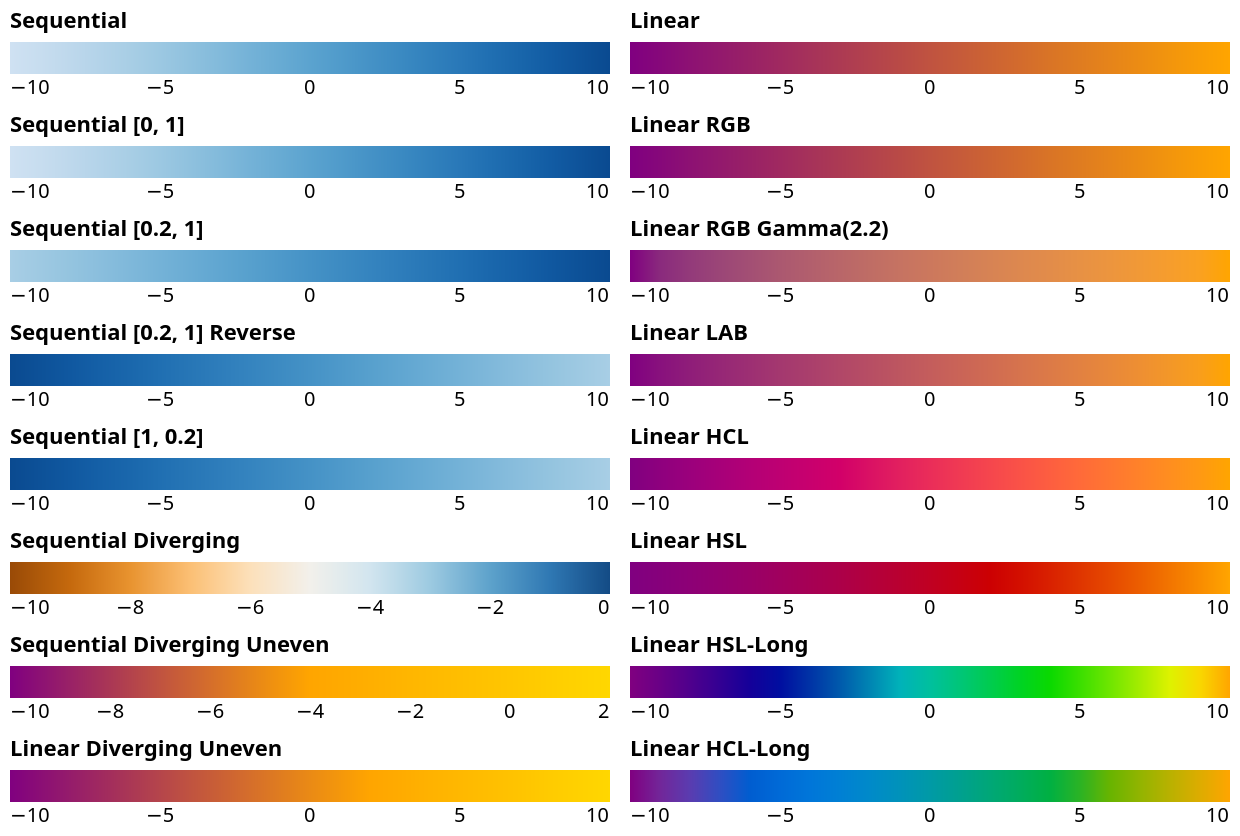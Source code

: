 {
  "$schema": "https://vega.github.io/schema/vega/v4.json",
  "padding": 5,

  "config": {
    "legend": {
      "offset": 5,
      "gradientDirection": "horizontal",
      "gradientLength": 300
    }
  },

  "signals": [
    {"name": "seqScheme", "value": "blues"},
    {"name": "linearRange", "value": ["purple", "orange"]}
  ],

  "data": [
    {
      "name": "table",
      "values": [
        {"u": -10}, {"u": 10}
      ]
    }
  ],

  "scales": [
    {
      "name": "seq0",
      "type": "sequential",
      "range": {"scheme": {"signal": "seqScheme"}},
      "domain": {"data": "table", "field": "u"}
    },
    {
      "name": "seq1",
      "type": "sequential",
      "range": {"scheme": {"signal": "seqScheme"}, "extent": [0, 1]},
      "domain": {"data": "table", "field": "u"}
    },
    {
      "name": "seq2",
      "type": "sequential",
      "range": {"scheme": {"signal": "seqScheme"}, "extent": [0.2, 1]},
      "domain": {"data": "table", "field": "u"}
    },
    {
      "name": "seq3",
      "type": "sequential",
      "range": {"scheme": {"signal": "seqScheme"}, "extent": [0.2, 1]},
      "reverse": true,
      "domain": {"data": "table", "field": "u"}
    },
    {
      "name": "seq4",
      "type": "sequential",
      "range": {"scheme": {"signal": "seqScheme"}, "extent": [1, 0.2]},
      "domain": {"data": "table", "field": "u"}
    },
    {
      "name": "seq5",
      "type": "sequential",
      "range": "diverging",
      "domain": {"data": "table", "field": "u"},
      "domainMid": 0
    },
    {
      "name": "seq6",
      "type": "sequential",
      "range": ["purple", "orange", "gold"],
      "domain": {"data": "table", "field": "u"},
      "domainMid": 2
    },
    {
      "name": "seq7",
      "type": "linear",
      "range": ["purple", "orange", "gold"],
      "domain": {"data": "table", "field": "u"},
      "domainMid": 2
    },

    {
      "name": "lin0",
      "type": "linear",
      "range": {"signal": "linearRange"},
      "domain": {"data": "table", "field": "u"}
    },
    {
      "name": "lin1",
      "type": "linear",
      "range": {"signal": "linearRange"},
      "interpolate": "rgb",
      "domain": {"data": "table", "field": "u"}
    },
    {
      "name": "lin2",
      "type": "linear",
      "range": {"signal": "linearRange"},
      "interpolate": {"type": "rgb", "gamma": 2.2},
      "domain": {"data": "table", "field": "u"}
    },
    {
      "name": "lin3",
      "type": "linear",
      "range": {"signal": "linearRange"},
      "interpolate": "lab",
      "domain": {"data": "table", "field": "u"}
    },
    {
      "name": "lin4",
      "type": "linear",
      "range": {"signal": "linearRange"},
      "interpolate": "hcl",
      "domain": {"data": "table", "field": "u"}
    },
    {
      "name": "lin5",
      "type": "linear",
      "range": {"signal": "linearRange"},
      "interpolate": "hsl",
      "domain": {"data": "table", "field": "u"}
    },
    {
      "name": "lin6",
      "type": "linear",
      "range": {"signal": "linearRange"},
      "interpolate": "hsl-long",
      "domain": {"data": "table", "field": "u"}
    },
    {
      "name": "lin7",
      "type": "linear",
      "range": {"signal": "linearRange"},
      "interpolate": "hcl-long",
      "domain": {"data": "table", "field": "u"}
    }
  ],

  "legends": [
    {"orient": "left",  "type": "gradient", "fill": "seq0", "title": "Sequential"},
    {"orient": "left",  "type": "gradient", "fill": "seq1", "title": "Sequential [0, 1]"},
    {"orient": "left",  "type": "gradient", "fill": "seq2", "title": "Sequential [0.2, 1]"},
    {"orient": "left",  "type": "gradient", "fill": "seq3", "title": "Sequential [0.2, 1] Reverse"},
    {"orient": "left",  "type": "gradient", "fill": "seq4", "title": "Sequential [1, 0.2]"},
    {"orient": "left",  "type": "gradient", "fill": "seq5", "title": "Sequential Diverging"},
    {"orient": "left",  "type": "gradient", "fill": "seq6", "title": "Sequential Diverging Uneven"},
    {"orient": "left",  "type": "gradient", "fill": "seq7", "title": "Linear Diverging Uneven"},
    {"orient": "right", "type": "gradient", "fill": "lin0", "title": "Linear"},
    {"orient": "right", "type": "gradient", "fill": "lin1", "title": "Linear RGB"},
    {"orient": "right", "type": "gradient", "fill": "lin2", "title": "Linear RGB Gamma(2.2)"},
    {"orient": "right", "type": "gradient", "fill": "lin3", "title": "Linear LAB"},
    {"orient": "right", "type": "gradient", "fill": "lin4", "title": "Linear HCL"},
    {"orient": "right", "type": "gradient", "fill": "lin5", "title": "Linear HSL"},
    {"orient": "right", "type": "gradient", "fill": "lin6", "title": "Linear HSL-Long"},
    {"orient": "right", "type": "gradient", "fill": "lin7", "title": "Linear HCL-Long"}
  ]
}
